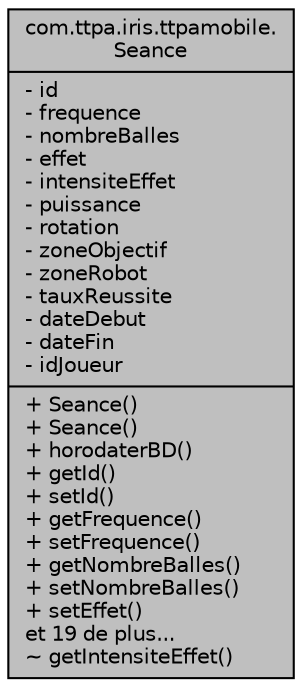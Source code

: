 digraph "com.ttpa.iris.ttpamobile.Seance"
{
  bgcolor="transparent";
  edge [fontname="Helvetica",fontsize="10",labelfontname="Helvetica",labelfontsize="10"];
  node [fontname="Helvetica",fontsize="10",shape=record];
  Node1 [label="{com.ttpa.iris.ttpamobile.\lSeance\n|- id\l- frequence\l- nombreBalles\l- effet\l- intensiteEffet\l- puissance\l- rotation\l- zoneObjectif\l- zoneRobot\l- tauxReussite\l- dateDebut\l- dateFin\l- idJoueur\l|+ Seance()\l+ Seance()\l+ horodaterBD()\l+ getId()\l+ setId()\l+ getFrequence()\l+ setFrequence()\l+ getNombreBalles()\l+ setNombreBalles()\l+ setEffet()\let 19 de plus...\l~ getIntensiteEffet()\l}",height=0.2,width=0.4,color="black", fillcolor="grey75", style="filled", fontcolor="black"];
}

